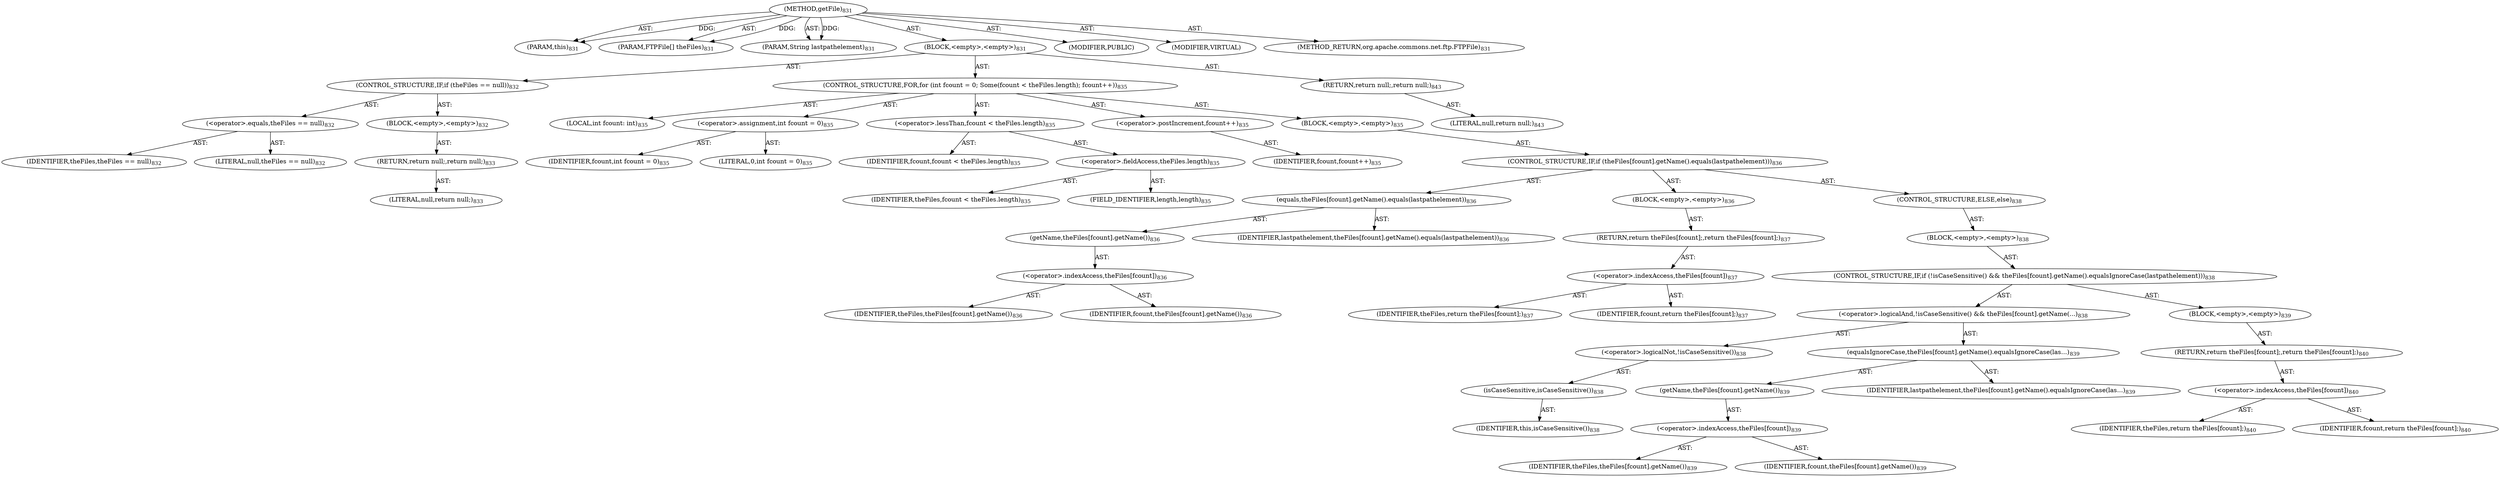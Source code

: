 digraph "getFile" {  
"111669149718" [label = <(METHOD,getFile)<SUB>831</SUB>> ]
"115964117004" [label = <(PARAM,this)<SUB>831</SUB>> ]
"115964117086" [label = <(PARAM,FTPFile[] theFiles)<SUB>831</SUB>> ]
"115964117087" [label = <(PARAM,String lastpathelement)<SUB>831</SUB>> ]
"25769803927" [label = <(BLOCK,&lt;empty&gt;,&lt;empty&gt;)<SUB>831</SUB>> ]
"47244640373" [label = <(CONTROL_STRUCTURE,IF,if (theFiles == null))<SUB>832</SUB>> ]
"30064771743" [label = <(&lt;operator&gt;.equals,theFiles == null)<SUB>832</SUB>> ]
"68719477416" [label = <(IDENTIFIER,theFiles,theFiles == null)<SUB>832</SUB>> ]
"90194313314" [label = <(LITERAL,null,theFiles == null)<SUB>832</SUB>> ]
"25769803928" [label = <(BLOCK,&lt;empty&gt;,&lt;empty&gt;)<SUB>832</SUB>> ]
"146028888088" [label = <(RETURN,return null;,return null;)<SUB>833</SUB>> ]
"90194313315" [label = <(LITERAL,null,return null;)<SUB>833</SUB>> ]
"47244640374" [label = <(CONTROL_STRUCTURE,FOR,for (int fcount = 0; Some(fcount &lt; theFiles.length); fcount++))<SUB>835</SUB>> ]
"94489280571" [label = <(LOCAL,int fcount: int)<SUB>835</SUB>> ]
"30064771744" [label = <(&lt;operator&gt;.assignment,int fcount = 0)<SUB>835</SUB>> ]
"68719477417" [label = <(IDENTIFIER,fcount,int fcount = 0)<SUB>835</SUB>> ]
"90194313316" [label = <(LITERAL,0,int fcount = 0)<SUB>835</SUB>> ]
"30064771745" [label = <(&lt;operator&gt;.lessThan,fcount &lt; theFiles.length)<SUB>835</SUB>> ]
"68719477418" [label = <(IDENTIFIER,fcount,fcount &lt; theFiles.length)<SUB>835</SUB>> ]
"30064771746" [label = <(&lt;operator&gt;.fieldAccess,theFiles.length)<SUB>835</SUB>> ]
"68719477419" [label = <(IDENTIFIER,theFiles,fcount &lt; theFiles.length)<SUB>835</SUB>> ]
"55834575003" [label = <(FIELD_IDENTIFIER,length,length)<SUB>835</SUB>> ]
"30064771747" [label = <(&lt;operator&gt;.postIncrement,fcount++)<SUB>835</SUB>> ]
"68719477420" [label = <(IDENTIFIER,fcount,fcount++)<SUB>835</SUB>> ]
"25769803929" [label = <(BLOCK,&lt;empty&gt;,&lt;empty&gt;)<SUB>835</SUB>> ]
"47244640375" [label = <(CONTROL_STRUCTURE,IF,if (theFiles[fcount].getName().equals(lastpathelement)))<SUB>836</SUB>> ]
"30064771748" [label = <(equals,theFiles[fcount].getName().equals(lastpathelement))<SUB>836</SUB>> ]
"30064771749" [label = <(getName,theFiles[fcount].getName())<SUB>836</SUB>> ]
"30064771750" [label = <(&lt;operator&gt;.indexAccess,theFiles[fcount])<SUB>836</SUB>> ]
"68719477421" [label = <(IDENTIFIER,theFiles,theFiles[fcount].getName())<SUB>836</SUB>> ]
"68719477422" [label = <(IDENTIFIER,fcount,theFiles[fcount].getName())<SUB>836</SUB>> ]
"68719477423" [label = <(IDENTIFIER,lastpathelement,theFiles[fcount].getName().equals(lastpathelement))<SUB>836</SUB>> ]
"25769803930" [label = <(BLOCK,&lt;empty&gt;,&lt;empty&gt;)<SUB>836</SUB>> ]
"146028888089" [label = <(RETURN,return theFiles[fcount];,return theFiles[fcount];)<SUB>837</SUB>> ]
"30064771751" [label = <(&lt;operator&gt;.indexAccess,theFiles[fcount])<SUB>837</SUB>> ]
"68719477424" [label = <(IDENTIFIER,theFiles,return theFiles[fcount];)<SUB>837</SUB>> ]
"68719477425" [label = <(IDENTIFIER,fcount,return theFiles[fcount];)<SUB>837</SUB>> ]
"47244640376" [label = <(CONTROL_STRUCTURE,ELSE,else)<SUB>838</SUB>> ]
"25769803931" [label = <(BLOCK,&lt;empty&gt;,&lt;empty&gt;)<SUB>838</SUB>> ]
"47244640377" [label = <(CONTROL_STRUCTURE,IF,if (!isCaseSensitive() &amp;&amp; theFiles[fcount].getName().equalsIgnoreCase(lastpathelement)))<SUB>838</SUB>> ]
"30064771752" [label = <(&lt;operator&gt;.logicalAnd,!isCaseSensitive() &amp;&amp; theFiles[fcount].getName(...)<SUB>838</SUB>> ]
"30064771753" [label = <(&lt;operator&gt;.logicalNot,!isCaseSensitive())<SUB>838</SUB>> ]
"30064771754" [label = <(isCaseSensitive,isCaseSensitive())<SUB>838</SUB>> ]
"68719476784" [label = <(IDENTIFIER,this,isCaseSensitive())<SUB>838</SUB>> ]
"30064771755" [label = <(equalsIgnoreCase,theFiles[fcount].getName().equalsIgnoreCase(las...)<SUB>839</SUB>> ]
"30064771756" [label = <(getName,theFiles[fcount].getName())<SUB>839</SUB>> ]
"30064771757" [label = <(&lt;operator&gt;.indexAccess,theFiles[fcount])<SUB>839</SUB>> ]
"68719477426" [label = <(IDENTIFIER,theFiles,theFiles[fcount].getName())<SUB>839</SUB>> ]
"68719477427" [label = <(IDENTIFIER,fcount,theFiles[fcount].getName())<SUB>839</SUB>> ]
"68719477428" [label = <(IDENTIFIER,lastpathelement,theFiles[fcount].getName().equalsIgnoreCase(las...)<SUB>839</SUB>> ]
"25769803932" [label = <(BLOCK,&lt;empty&gt;,&lt;empty&gt;)<SUB>839</SUB>> ]
"146028888090" [label = <(RETURN,return theFiles[fcount];,return theFiles[fcount];)<SUB>840</SUB>> ]
"30064771758" [label = <(&lt;operator&gt;.indexAccess,theFiles[fcount])<SUB>840</SUB>> ]
"68719477429" [label = <(IDENTIFIER,theFiles,return theFiles[fcount];)<SUB>840</SUB>> ]
"68719477430" [label = <(IDENTIFIER,fcount,return theFiles[fcount];)<SUB>840</SUB>> ]
"146028888091" [label = <(RETURN,return null;,return null;)<SUB>843</SUB>> ]
"90194313317" [label = <(LITERAL,null,return null;)<SUB>843</SUB>> ]
"133143986281" [label = <(MODIFIER,PUBLIC)> ]
"133143986282" [label = <(MODIFIER,VIRTUAL)> ]
"128849018902" [label = <(METHOD_RETURN,org.apache.commons.net.ftp.FTPFile)<SUB>831</SUB>> ]
  "111669149718" -> "115964117004"  [ label = "AST: "] 
  "111669149718" -> "115964117086"  [ label = "AST: "] 
  "111669149718" -> "115964117087"  [ label = "AST: "] 
  "111669149718" -> "25769803927"  [ label = "AST: "] 
  "111669149718" -> "133143986281"  [ label = "AST: "] 
  "111669149718" -> "133143986282"  [ label = "AST: "] 
  "111669149718" -> "128849018902"  [ label = "AST: "] 
  "25769803927" -> "47244640373"  [ label = "AST: "] 
  "25769803927" -> "47244640374"  [ label = "AST: "] 
  "25769803927" -> "146028888091"  [ label = "AST: "] 
  "47244640373" -> "30064771743"  [ label = "AST: "] 
  "47244640373" -> "25769803928"  [ label = "AST: "] 
  "30064771743" -> "68719477416"  [ label = "AST: "] 
  "30064771743" -> "90194313314"  [ label = "AST: "] 
  "25769803928" -> "146028888088"  [ label = "AST: "] 
  "146028888088" -> "90194313315"  [ label = "AST: "] 
  "47244640374" -> "94489280571"  [ label = "AST: "] 
  "47244640374" -> "30064771744"  [ label = "AST: "] 
  "47244640374" -> "30064771745"  [ label = "AST: "] 
  "47244640374" -> "30064771747"  [ label = "AST: "] 
  "47244640374" -> "25769803929"  [ label = "AST: "] 
  "30064771744" -> "68719477417"  [ label = "AST: "] 
  "30064771744" -> "90194313316"  [ label = "AST: "] 
  "30064771745" -> "68719477418"  [ label = "AST: "] 
  "30064771745" -> "30064771746"  [ label = "AST: "] 
  "30064771746" -> "68719477419"  [ label = "AST: "] 
  "30064771746" -> "55834575003"  [ label = "AST: "] 
  "30064771747" -> "68719477420"  [ label = "AST: "] 
  "25769803929" -> "47244640375"  [ label = "AST: "] 
  "47244640375" -> "30064771748"  [ label = "AST: "] 
  "47244640375" -> "25769803930"  [ label = "AST: "] 
  "47244640375" -> "47244640376"  [ label = "AST: "] 
  "30064771748" -> "30064771749"  [ label = "AST: "] 
  "30064771748" -> "68719477423"  [ label = "AST: "] 
  "30064771749" -> "30064771750"  [ label = "AST: "] 
  "30064771750" -> "68719477421"  [ label = "AST: "] 
  "30064771750" -> "68719477422"  [ label = "AST: "] 
  "25769803930" -> "146028888089"  [ label = "AST: "] 
  "146028888089" -> "30064771751"  [ label = "AST: "] 
  "30064771751" -> "68719477424"  [ label = "AST: "] 
  "30064771751" -> "68719477425"  [ label = "AST: "] 
  "47244640376" -> "25769803931"  [ label = "AST: "] 
  "25769803931" -> "47244640377"  [ label = "AST: "] 
  "47244640377" -> "30064771752"  [ label = "AST: "] 
  "47244640377" -> "25769803932"  [ label = "AST: "] 
  "30064771752" -> "30064771753"  [ label = "AST: "] 
  "30064771752" -> "30064771755"  [ label = "AST: "] 
  "30064771753" -> "30064771754"  [ label = "AST: "] 
  "30064771754" -> "68719476784"  [ label = "AST: "] 
  "30064771755" -> "30064771756"  [ label = "AST: "] 
  "30064771755" -> "68719477428"  [ label = "AST: "] 
  "30064771756" -> "30064771757"  [ label = "AST: "] 
  "30064771757" -> "68719477426"  [ label = "AST: "] 
  "30064771757" -> "68719477427"  [ label = "AST: "] 
  "25769803932" -> "146028888090"  [ label = "AST: "] 
  "146028888090" -> "30064771758"  [ label = "AST: "] 
  "30064771758" -> "68719477429"  [ label = "AST: "] 
  "30064771758" -> "68719477430"  [ label = "AST: "] 
  "146028888091" -> "90194313317"  [ label = "AST: "] 
  "111669149718" -> "115964117004"  [ label = "DDG: "] 
  "111669149718" -> "115964117086"  [ label = "DDG: "] 
  "111669149718" -> "115964117087"  [ label = "DDG: "] 
}
